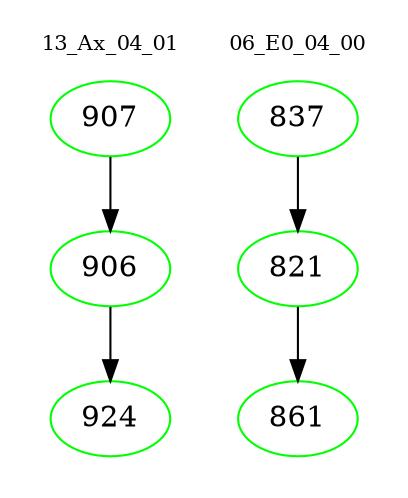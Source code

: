 digraph{
subgraph cluster_0 {
color = white
label = "13_Ax_04_01";
fontsize=10;
T0_907 [label="907", color="green"]
T0_907 -> T0_906 [color="black"]
T0_906 [label="906", color="green"]
T0_906 -> T0_924 [color="black"]
T0_924 [label="924", color="green"]
}
subgraph cluster_1 {
color = white
label = "06_E0_04_00";
fontsize=10;
T1_837 [label="837", color="green"]
T1_837 -> T1_821 [color="black"]
T1_821 [label="821", color="green"]
T1_821 -> T1_861 [color="black"]
T1_861 [label="861", color="green"]
}
}
